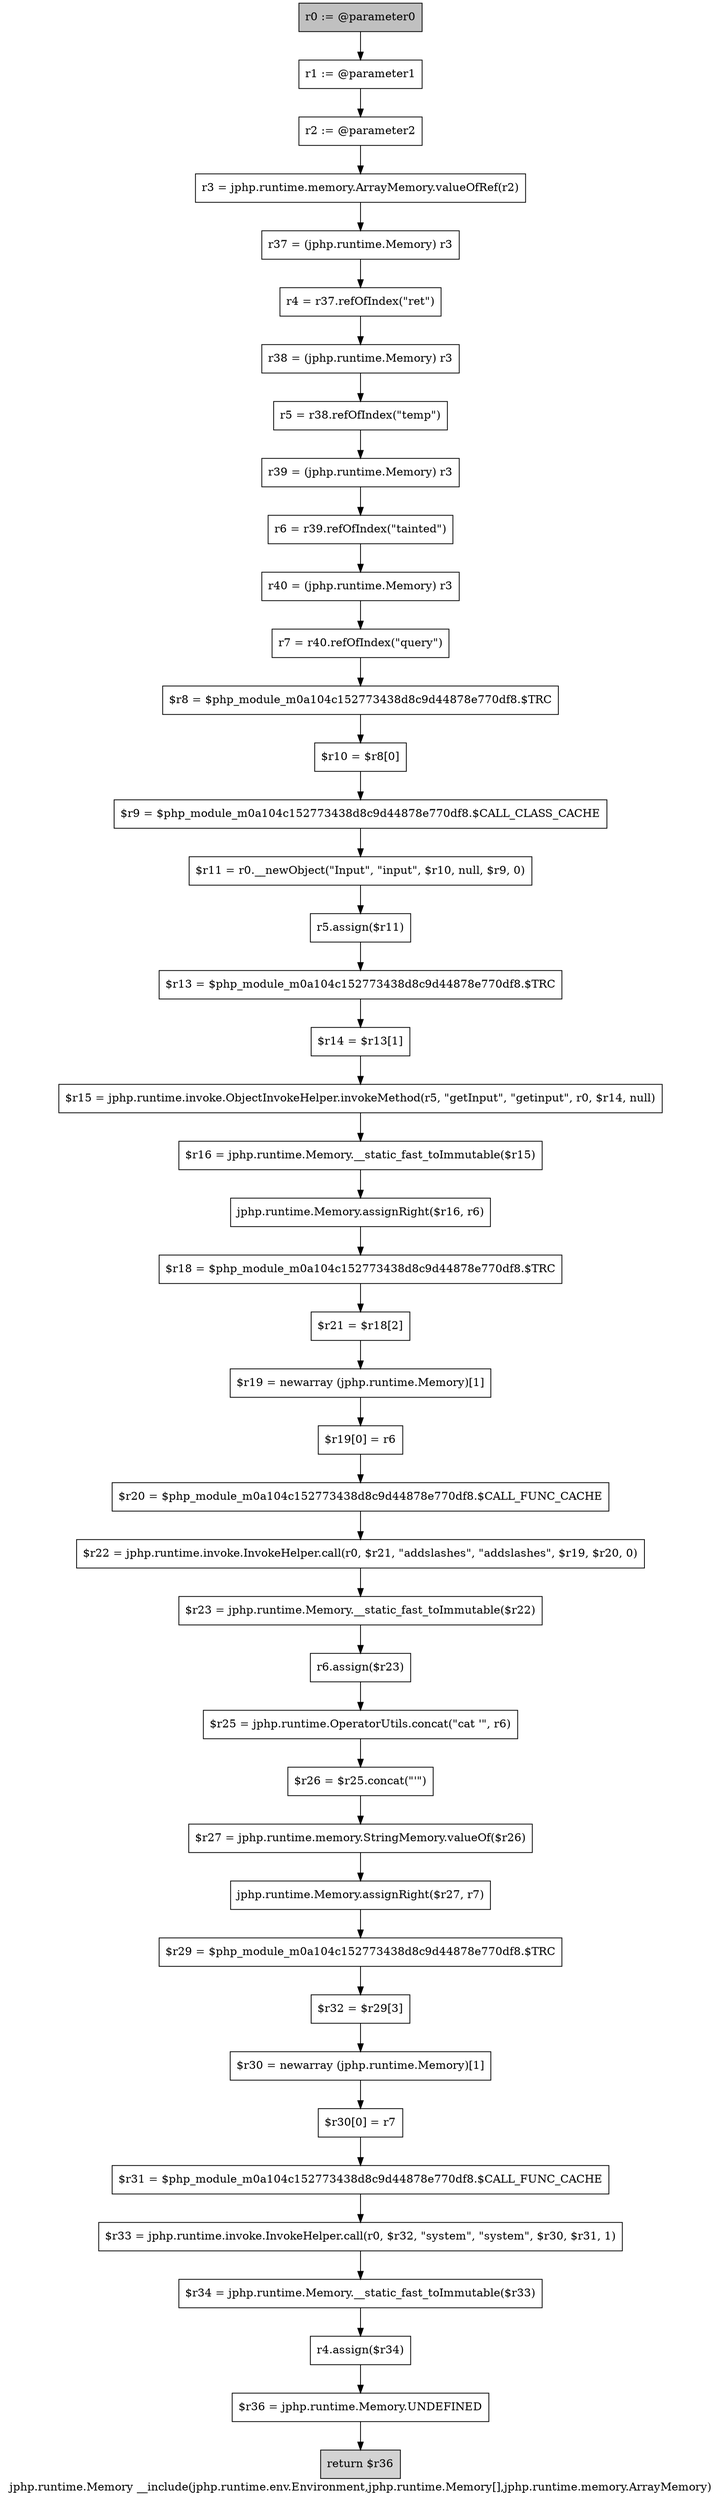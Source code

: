 digraph "jphp.runtime.Memory __include(jphp.runtime.env.Environment,jphp.runtime.Memory[],jphp.runtime.memory.ArrayMemory)" {
    label="jphp.runtime.Memory __include(jphp.runtime.env.Environment,jphp.runtime.Memory[],jphp.runtime.memory.ArrayMemory)";
    node [shape=box];
    "0" [style=filled,fillcolor=gray,label="r0 := @parameter0",];
    "1" [label="r1 := @parameter1",];
    "0"->"1";
    "2" [label="r2 := @parameter2",];
    "1"->"2";
    "3" [label="r3 = jphp.runtime.memory.ArrayMemory.valueOfRef(r2)",];
    "2"->"3";
    "4" [label="r37 = (jphp.runtime.Memory) r3",];
    "3"->"4";
    "5" [label="r4 = r37.refOfIndex(\"ret\")",];
    "4"->"5";
    "6" [label="r38 = (jphp.runtime.Memory) r3",];
    "5"->"6";
    "7" [label="r5 = r38.refOfIndex(\"temp\")",];
    "6"->"7";
    "8" [label="r39 = (jphp.runtime.Memory) r3",];
    "7"->"8";
    "9" [label="r6 = r39.refOfIndex(\"tainted\")",];
    "8"->"9";
    "10" [label="r40 = (jphp.runtime.Memory) r3",];
    "9"->"10";
    "11" [label="r7 = r40.refOfIndex(\"query\")",];
    "10"->"11";
    "12" [label="$r8 = $php_module_m0a104c152773438d8c9d44878e770df8.$TRC",];
    "11"->"12";
    "13" [label="$r10 = $r8[0]",];
    "12"->"13";
    "14" [label="$r9 = $php_module_m0a104c152773438d8c9d44878e770df8.$CALL_CLASS_CACHE",];
    "13"->"14";
    "15" [label="$r11 = r0.__newObject(\"Input\", \"input\", $r10, null, $r9, 0)",];
    "14"->"15";
    "16" [label="r5.assign($r11)",];
    "15"->"16";
    "17" [label="$r13 = $php_module_m0a104c152773438d8c9d44878e770df8.$TRC",];
    "16"->"17";
    "18" [label="$r14 = $r13[1]",];
    "17"->"18";
    "19" [label="$r15 = jphp.runtime.invoke.ObjectInvokeHelper.invokeMethod(r5, \"getInput\", \"getinput\", r0, $r14, null)",];
    "18"->"19";
    "20" [label="$r16 = jphp.runtime.Memory.__static_fast_toImmutable($r15)",];
    "19"->"20";
    "21" [label="jphp.runtime.Memory.assignRight($r16, r6)",];
    "20"->"21";
    "22" [label="$r18 = $php_module_m0a104c152773438d8c9d44878e770df8.$TRC",];
    "21"->"22";
    "23" [label="$r21 = $r18[2]",];
    "22"->"23";
    "24" [label="$r19 = newarray (jphp.runtime.Memory)[1]",];
    "23"->"24";
    "25" [label="$r19[0] = r6",];
    "24"->"25";
    "26" [label="$r20 = $php_module_m0a104c152773438d8c9d44878e770df8.$CALL_FUNC_CACHE",];
    "25"->"26";
    "27" [label="$r22 = jphp.runtime.invoke.InvokeHelper.call(r0, $r21, \"addslashes\", \"addslashes\", $r19, $r20, 0)",];
    "26"->"27";
    "28" [label="$r23 = jphp.runtime.Memory.__static_fast_toImmutable($r22)",];
    "27"->"28";
    "29" [label="r6.assign($r23)",];
    "28"->"29";
    "30" [label="$r25 = jphp.runtime.OperatorUtils.concat(\"cat \'\", r6)",];
    "29"->"30";
    "31" [label="$r26 = $r25.concat(\"\'\")",];
    "30"->"31";
    "32" [label="$r27 = jphp.runtime.memory.StringMemory.valueOf($r26)",];
    "31"->"32";
    "33" [label="jphp.runtime.Memory.assignRight($r27, r7)",];
    "32"->"33";
    "34" [label="$r29 = $php_module_m0a104c152773438d8c9d44878e770df8.$TRC",];
    "33"->"34";
    "35" [label="$r32 = $r29[3]",];
    "34"->"35";
    "36" [label="$r30 = newarray (jphp.runtime.Memory)[1]",];
    "35"->"36";
    "37" [label="$r30[0] = r7",];
    "36"->"37";
    "38" [label="$r31 = $php_module_m0a104c152773438d8c9d44878e770df8.$CALL_FUNC_CACHE",];
    "37"->"38";
    "39" [label="$r33 = jphp.runtime.invoke.InvokeHelper.call(r0, $r32, \"system\", \"system\", $r30, $r31, 1)",];
    "38"->"39";
    "40" [label="$r34 = jphp.runtime.Memory.__static_fast_toImmutable($r33)",];
    "39"->"40";
    "41" [label="r4.assign($r34)",];
    "40"->"41";
    "42" [label="$r36 = jphp.runtime.Memory.UNDEFINED",];
    "41"->"42";
    "43" [style=filled,fillcolor=lightgray,label="return $r36",];
    "42"->"43";
}
